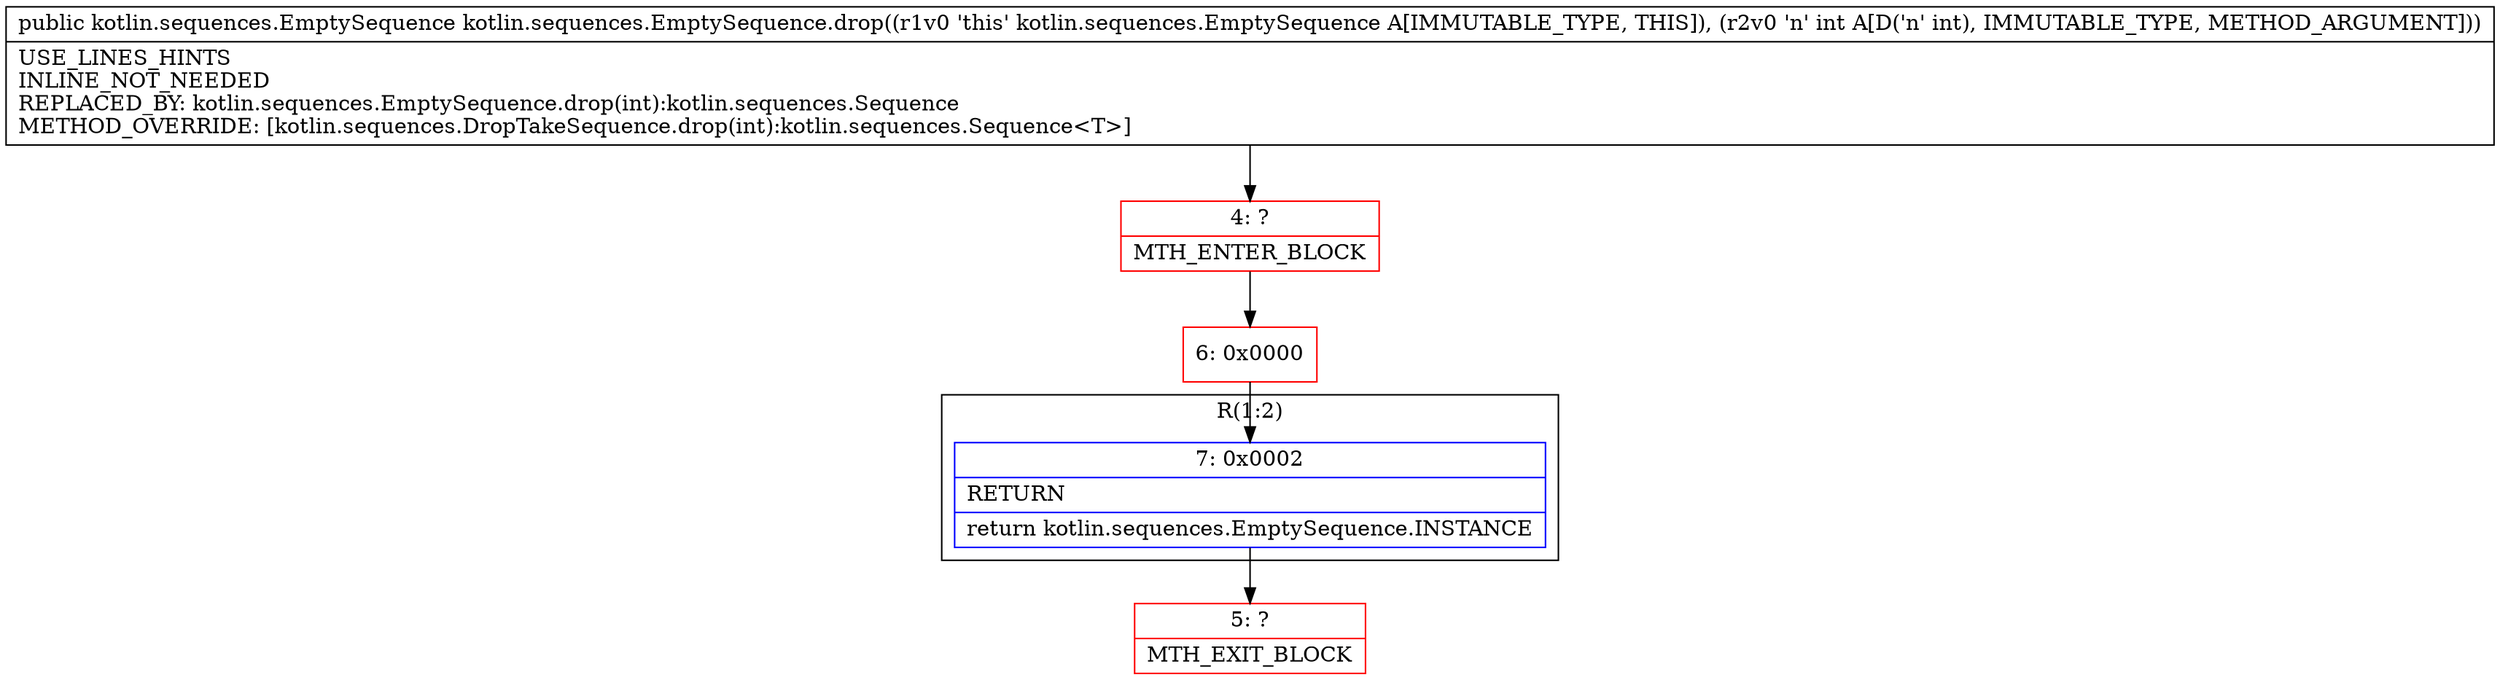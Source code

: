 digraph "CFG forkotlin.sequences.EmptySequence.drop(I)Lkotlin\/sequences\/EmptySequence;" {
subgraph cluster_Region_88735476 {
label = "R(1:2)";
node [shape=record,color=blue];
Node_7 [shape=record,label="{7\:\ 0x0002|RETURN\l|return kotlin.sequences.EmptySequence.INSTANCE\l}"];
}
Node_4 [shape=record,color=red,label="{4\:\ ?|MTH_ENTER_BLOCK\l}"];
Node_6 [shape=record,color=red,label="{6\:\ 0x0000}"];
Node_5 [shape=record,color=red,label="{5\:\ ?|MTH_EXIT_BLOCK\l}"];
MethodNode[shape=record,label="{public kotlin.sequences.EmptySequence kotlin.sequences.EmptySequence.drop((r1v0 'this' kotlin.sequences.EmptySequence A[IMMUTABLE_TYPE, THIS]), (r2v0 'n' int A[D('n' int), IMMUTABLE_TYPE, METHOD_ARGUMENT]))  | USE_LINES_HINTS\lINLINE_NOT_NEEDED\lREPLACED_BY: kotlin.sequences.EmptySequence.drop(int):kotlin.sequences.Sequence\lMETHOD_OVERRIDE: [kotlin.sequences.DropTakeSequence.drop(int):kotlin.sequences.Sequence\<T\>]\l}"];
MethodNode -> Node_4;Node_7 -> Node_5;
Node_4 -> Node_6;
Node_6 -> Node_7;
}

